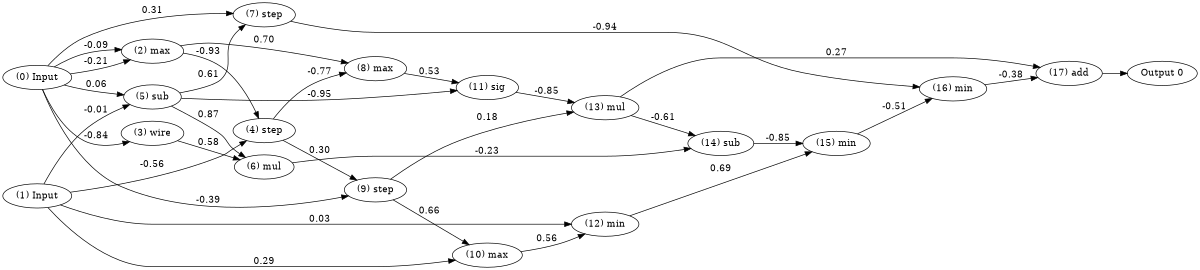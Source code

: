 digraph NeuralNetwork {
rankdir=LR;
size="8,6";
center = true;
node0 [label="(0) Input", color=black, labelfontcolor=black, fontcolor=black];
node1 [label="(1) Input", color=black, labelfontcolor=black, fontcolor=black];
node2 [label="(2) max", color=black, labelfontcolor=black, fontcolor=black];
node0 -> node2 [label="-0.09", labelfontcolor=black, fontcolor=black, bold=true, color=black];
node0 -> node2 [label="-0.21", labelfontcolor=black, fontcolor=black, bold=true, color=black];
node3 [label="(3) wire", color=black, labelfontcolor=black, fontcolor=black];
node0 -> node3 [label="-0.84", labelfontcolor=black, fontcolor=black, bold=true, color=black];
node4 [label="(4) step", color=black, labelfontcolor=black, fontcolor=black];
node2 -> node4 [label="-0.93", labelfontcolor=black, fontcolor=black, bold=true, color=black];
node1 -> node4 [label="-0.56", labelfontcolor=black, fontcolor=black, bold=true, color=black];
node5 [label="(5) sub", color=black, labelfontcolor=black, fontcolor=black];
node1 -> node5 [label="-0.01", labelfontcolor=black, fontcolor=black, bold=true, color=black];
node0 -> node5 [label="0.06", labelfontcolor=black, fontcolor=black, bold=true, color=black];
node6 [label="(6) mul", color=black, labelfontcolor=black, fontcolor=black];
node3 -> node6 [label="0.58", labelfontcolor=black, fontcolor=black, bold=true, color=black];
node5 -> node6 [label="0.87", labelfontcolor=black, fontcolor=black, bold=true, color=black];
node7 [label="(7) step", color=black, labelfontcolor=black, fontcolor=black];
node5 -> node7 [label="0.61", labelfontcolor=black, fontcolor=black, bold=true, color=black];
node0 -> node7 [label="0.31", labelfontcolor=black, fontcolor=black, bold=true, color=black];
node8 [label="(8) max", color=black, labelfontcolor=black, fontcolor=black];
node2 -> node8 [label="0.70", labelfontcolor=black, fontcolor=black, bold=true, color=black];
node4 -> node8 [label="-0.77", labelfontcolor=black, fontcolor=black, bold=true, color=black];
node9 [label="(9) step", color=black, labelfontcolor=black, fontcolor=black];
node0 -> node9 [label="-0.39", labelfontcolor=black, fontcolor=black, bold=true, color=black];
node4 -> node9 [label="0.30", labelfontcolor=black, fontcolor=black, bold=true, color=black];
node10 [label="(10) max", color=black, labelfontcolor=black, fontcolor=black];
node9 -> node10 [label="0.66", labelfontcolor=black, fontcolor=black, bold=true, color=black];
node1 -> node10 [label="0.29", labelfontcolor=black, fontcolor=black, bold=true, color=black];
node11 [label="(11) sig", color=black, labelfontcolor=black, fontcolor=black];
node8 -> node11 [label="0.53", labelfontcolor=black, fontcolor=black, bold=true, color=black];
node5 -> node11 [label="-0.95", labelfontcolor=black, fontcolor=black, bold=true, color=black];
node12 [label="(12) min", color=black, labelfontcolor=black, fontcolor=black];
node10 -> node12 [label="0.56", labelfontcolor=black, fontcolor=black, bold=true, color=black];
node1 -> node12 [label="0.03", labelfontcolor=black, fontcolor=black, bold=true, color=black];
node13 [label="(13) mul", color=black, labelfontcolor=black, fontcolor=black];
node9 -> node13 [label="0.18", labelfontcolor=black, fontcolor=black, bold=true, color=black];
node11 -> node13 [label="-0.85", labelfontcolor=black, fontcolor=black, bold=true, color=black];
node14 [label="(14) sub", color=black, labelfontcolor=black, fontcolor=black];
node13 -> node14 [label="-0.61", labelfontcolor=black, fontcolor=black, bold=true, color=black];
node6 -> node14 [label="-0.23", labelfontcolor=black, fontcolor=black, bold=true, color=black];
node15 [label="(15) min", color=black, labelfontcolor=black, fontcolor=black];
node14 -> node15 [label="-0.85", labelfontcolor=black, fontcolor=black, bold=true, color=black];
node12 -> node15 [label="0.69", labelfontcolor=black, fontcolor=black, bold=true, color=black];
node16 [label="(16) min", color=black, labelfontcolor=black, fontcolor=black];
node15 -> node16 [label="-0.51", labelfontcolor=black, fontcolor=black, bold=true, color=black];
node7 -> node16 [label="-0.94", labelfontcolor=black, fontcolor=black, bold=true, color=black];
node17 [label="(17) add", color=black, labelfontcolor=black, fontcolor=black];
node16 -> node17 [label="-0.38", labelfontcolor=black, fontcolor=black, bold=true, color=black];
node13 -> node17 [label="0.27", labelfontcolor=black, fontcolor=black, bold=true, color=black];
node18 [label="Output 0", color=black, labelfontcolor=black, fontcolor=black];
node17 -> node18 [labelfontcolor=black, fontcolor=black, bold=true, color=black];
{ rank = source; "node0"; "node1"; }
{ rank = max;"node18"; }
}